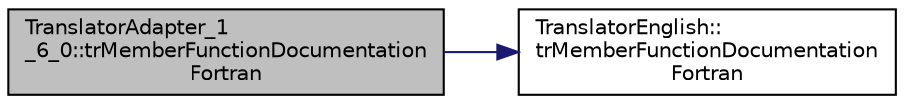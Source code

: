 digraph "TranslatorAdapter_1_6_0::trMemberFunctionDocumentationFortran"
{
 // LATEX_PDF_SIZE
  edge [fontname="Helvetica",fontsize="10",labelfontname="Helvetica",labelfontsize="10"];
  node [fontname="Helvetica",fontsize="10",shape=record];
  rankdir="LR";
  Node1 [label="TranslatorAdapter_1\l_6_0::trMemberFunctionDocumentation\lFortran",height=0.2,width=0.4,color="black", fillcolor="grey75", style="filled", fontcolor="black",tooltip=" "];
  Node1 -> Node2 [color="midnightblue",fontsize="10",style="solid",fontname="Helvetica"];
  Node2 [label="TranslatorEnglish::\ltrMemberFunctionDocumentation\lFortran",height=0.2,width=0.4,color="black", fillcolor="white", style="filled",URL="$classTranslatorEnglish.html#adbe952abacb83e167f42104a78290da5",tooltip=" "];
}

